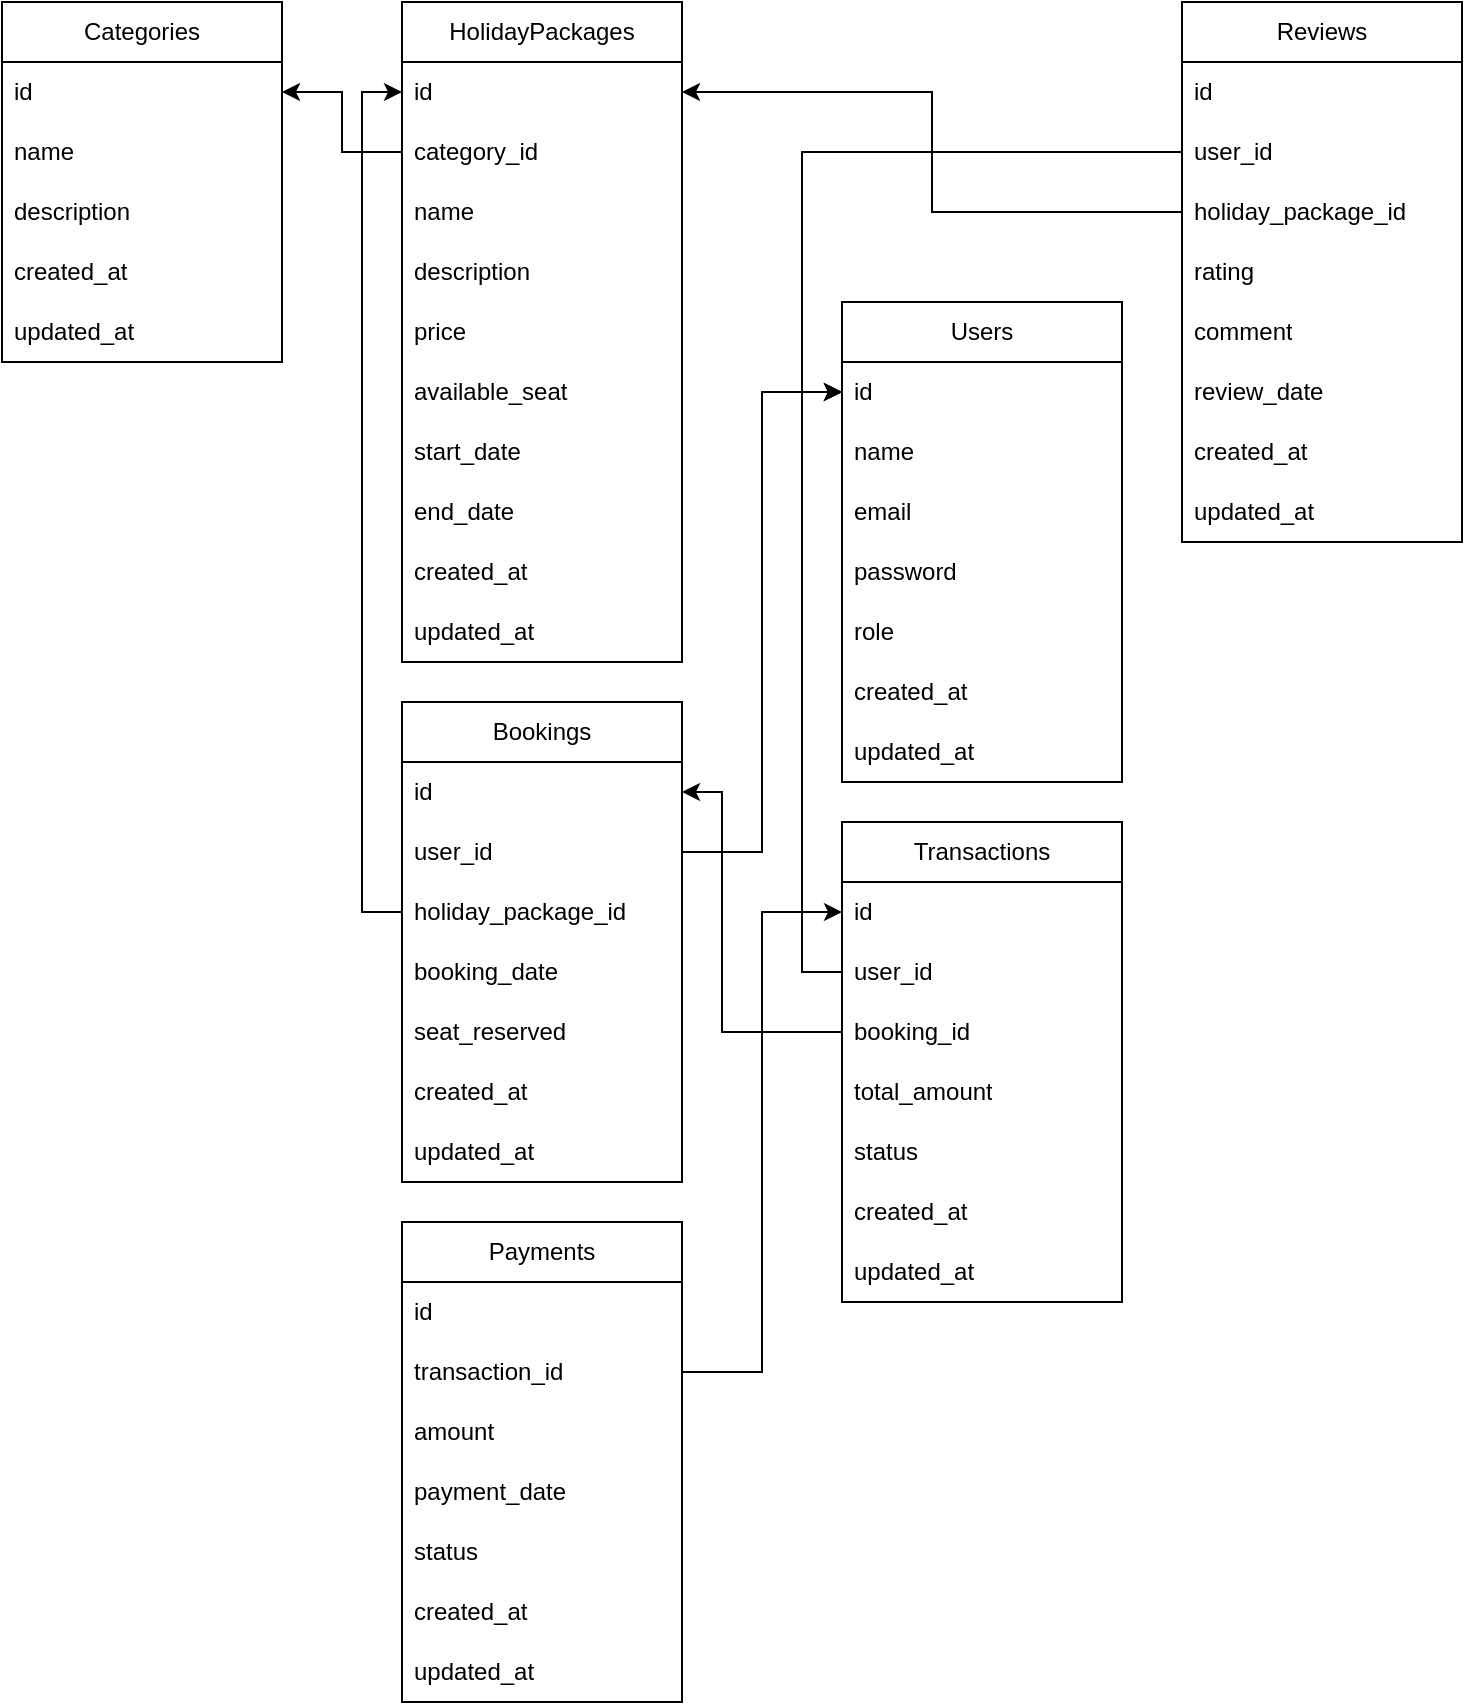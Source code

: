 <mxfile version="24.7.8">
  <diagram name="Page-1" id="SbK8zvSS6PXJSCFm1-6q">
    <mxGraphModel dx="1650" dy="884" grid="1" gridSize="10" guides="1" tooltips="1" connect="1" arrows="1" fold="1" page="1" pageScale="1" pageWidth="827" pageHeight="1169" background="#FFFFFF" math="0" shadow="0">
      <root>
        <mxCell id="0" />
        <mxCell id="1" parent="0" />
        <mxCell id="3TBXSB_3K8DL8CwAa0cg-7" value="Users" style="swimlane;fontStyle=0;childLayout=stackLayout;horizontal=1;startSize=30;horizontalStack=0;resizeParent=1;resizeParentMax=0;resizeLast=0;collapsible=1;marginBottom=0;whiteSpace=wrap;html=1;" vertex="1" parent="1">
          <mxGeometry x="490" y="320" width="140" height="240" as="geometry" />
        </mxCell>
        <mxCell id="3TBXSB_3K8DL8CwAa0cg-8" value="id" style="text;strokeColor=none;fillColor=none;align=left;verticalAlign=middle;spacingLeft=4;spacingRight=4;overflow=hidden;points=[[0,0.5],[1,0.5]];portConstraint=eastwest;rotatable=0;whiteSpace=wrap;html=1;" vertex="1" parent="3TBXSB_3K8DL8CwAa0cg-7">
          <mxGeometry y="30" width="140" height="30" as="geometry" />
        </mxCell>
        <mxCell id="3TBXSB_3K8DL8CwAa0cg-9" value="name" style="text;strokeColor=none;fillColor=none;align=left;verticalAlign=middle;spacingLeft=4;spacingRight=4;overflow=hidden;points=[[0,0.5],[1,0.5]];portConstraint=eastwest;rotatable=0;whiteSpace=wrap;html=1;" vertex="1" parent="3TBXSB_3K8DL8CwAa0cg-7">
          <mxGeometry y="60" width="140" height="30" as="geometry" />
        </mxCell>
        <mxCell id="3TBXSB_3K8DL8CwAa0cg-10" value="email" style="text;strokeColor=none;fillColor=none;align=left;verticalAlign=middle;spacingLeft=4;spacingRight=4;overflow=hidden;points=[[0,0.5],[1,0.5]];portConstraint=eastwest;rotatable=0;whiteSpace=wrap;html=1;" vertex="1" parent="3TBXSB_3K8DL8CwAa0cg-7">
          <mxGeometry y="90" width="140" height="30" as="geometry" />
        </mxCell>
        <mxCell id="3TBXSB_3K8DL8CwAa0cg-11" value="password" style="text;strokeColor=none;fillColor=none;align=left;verticalAlign=middle;spacingLeft=4;spacingRight=4;overflow=hidden;points=[[0,0.5],[1,0.5]];portConstraint=eastwest;rotatable=0;whiteSpace=wrap;html=1;" vertex="1" parent="3TBXSB_3K8DL8CwAa0cg-7">
          <mxGeometry y="120" width="140" height="30" as="geometry" />
        </mxCell>
        <mxCell id="3TBXSB_3K8DL8CwAa0cg-14" value="role" style="text;strokeColor=none;fillColor=none;align=left;verticalAlign=middle;spacingLeft=4;spacingRight=4;overflow=hidden;points=[[0,0.5],[1,0.5]];portConstraint=eastwest;rotatable=0;whiteSpace=wrap;html=1;" vertex="1" parent="3TBXSB_3K8DL8CwAa0cg-7">
          <mxGeometry y="150" width="140" height="30" as="geometry" />
        </mxCell>
        <mxCell id="3TBXSB_3K8DL8CwAa0cg-12" value="created_at" style="text;strokeColor=none;fillColor=none;align=left;verticalAlign=middle;spacingLeft=4;spacingRight=4;overflow=hidden;points=[[0,0.5],[1,0.5]];portConstraint=eastwest;rotatable=0;whiteSpace=wrap;html=1;" vertex="1" parent="3TBXSB_3K8DL8CwAa0cg-7">
          <mxGeometry y="180" width="140" height="30" as="geometry" />
        </mxCell>
        <mxCell id="3TBXSB_3K8DL8CwAa0cg-13" value="updated_at" style="text;strokeColor=none;fillColor=none;align=left;verticalAlign=middle;spacingLeft=4;spacingRight=4;overflow=hidden;points=[[0,0.5],[1,0.5]];portConstraint=eastwest;rotatable=0;whiteSpace=wrap;html=1;" vertex="1" parent="3TBXSB_3K8DL8CwAa0cg-7">
          <mxGeometry y="210" width="140" height="30" as="geometry" />
        </mxCell>
        <mxCell id="3TBXSB_3K8DL8CwAa0cg-15" value="Categories" style="swimlane;fontStyle=0;childLayout=stackLayout;horizontal=1;startSize=30;horizontalStack=0;resizeParent=1;resizeParentMax=0;resizeLast=0;collapsible=1;marginBottom=0;whiteSpace=wrap;html=1;" vertex="1" parent="1">
          <mxGeometry x="70" y="170" width="140" height="180" as="geometry" />
        </mxCell>
        <mxCell id="3TBXSB_3K8DL8CwAa0cg-16" value="id" style="text;strokeColor=none;fillColor=none;align=left;verticalAlign=middle;spacingLeft=4;spacingRight=4;overflow=hidden;points=[[0,0.5],[1,0.5]];portConstraint=eastwest;rotatable=0;whiteSpace=wrap;html=1;" vertex="1" parent="3TBXSB_3K8DL8CwAa0cg-15">
          <mxGeometry y="30" width="140" height="30" as="geometry" />
        </mxCell>
        <mxCell id="3TBXSB_3K8DL8CwAa0cg-17" value="name" style="text;strokeColor=none;fillColor=none;align=left;verticalAlign=middle;spacingLeft=4;spacingRight=4;overflow=hidden;points=[[0,0.5],[1,0.5]];portConstraint=eastwest;rotatable=0;whiteSpace=wrap;html=1;" vertex="1" parent="3TBXSB_3K8DL8CwAa0cg-15">
          <mxGeometry y="60" width="140" height="30" as="geometry" />
        </mxCell>
        <mxCell id="3TBXSB_3K8DL8CwAa0cg-18" value="description" style="text;strokeColor=none;fillColor=none;align=left;verticalAlign=middle;spacingLeft=4;spacingRight=4;overflow=hidden;points=[[0,0.5],[1,0.5]];portConstraint=eastwest;rotatable=0;whiteSpace=wrap;html=1;" vertex="1" parent="3TBXSB_3K8DL8CwAa0cg-15">
          <mxGeometry y="90" width="140" height="30" as="geometry" />
        </mxCell>
        <mxCell id="3TBXSB_3K8DL8CwAa0cg-21" value="created_at" style="text;strokeColor=none;fillColor=none;align=left;verticalAlign=middle;spacingLeft=4;spacingRight=4;overflow=hidden;points=[[0,0.5],[1,0.5]];portConstraint=eastwest;rotatable=0;whiteSpace=wrap;html=1;" vertex="1" parent="3TBXSB_3K8DL8CwAa0cg-15">
          <mxGeometry y="120" width="140" height="30" as="geometry" />
        </mxCell>
        <mxCell id="3TBXSB_3K8DL8CwAa0cg-22" value="updated_at" style="text;strokeColor=none;fillColor=none;align=left;verticalAlign=middle;spacingLeft=4;spacingRight=4;overflow=hidden;points=[[0,0.5],[1,0.5]];portConstraint=eastwest;rotatable=0;whiteSpace=wrap;html=1;" vertex="1" parent="3TBXSB_3K8DL8CwAa0cg-15">
          <mxGeometry y="150" width="140" height="30" as="geometry" />
        </mxCell>
        <mxCell id="3TBXSB_3K8DL8CwAa0cg-23" value="HolidayPackages" style="swimlane;fontStyle=0;childLayout=stackLayout;horizontal=1;startSize=30;horizontalStack=0;resizeParent=1;resizeParentMax=0;resizeLast=0;collapsible=1;marginBottom=0;whiteSpace=wrap;html=1;" vertex="1" parent="1">
          <mxGeometry x="270" y="170" width="140" height="330" as="geometry" />
        </mxCell>
        <mxCell id="3TBXSB_3K8DL8CwAa0cg-24" value="id" style="text;strokeColor=none;fillColor=none;align=left;verticalAlign=middle;spacingLeft=4;spacingRight=4;overflow=hidden;points=[[0,0.5],[1,0.5]];portConstraint=eastwest;rotatable=0;whiteSpace=wrap;html=1;" vertex="1" parent="3TBXSB_3K8DL8CwAa0cg-23">
          <mxGeometry y="30" width="140" height="30" as="geometry" />
        </mxCell>
        <mxCell id="3TBXSB_3K8DL8CwAa0cg-25" value="category_id" style="text;strokeColor=none;fillColor=none;align=left;verticalAlign=middle;spacingLeft=4;spacingRight=4;overflow=hidden;points=[[0,0.5],[1,0.5]];portConstraint=eastwest;rotatable=0;whiteSpace=wrap;html=1;" vertex="1" parent="3TBXSB_3K8DL8CwAa0cg-23">
          <mxGeometry y="60" width="140" height="30" as="geometry" />
        </mxCell>
        <mxCell id="3TBXSB_3K8DL8CwAa0cg-26" value="name" style="text;strokeColor=none;fillColor=none;align=left;verticalAlign=middle;spacingLeft=4;spacingRight=4;overflow=hidden;points=[[0,0.5],[1,0.5]];portConstraint=eastwest;rotatable=0;whiteSpace=wrap;html=1;" vertex="1" parent="3TBXSB_3K8DL8CwAa0cg-23">
          <mxGeometry y="90" width="140" height="30" as="geometry" />
        </mxCell>
        <mxCell id="3TBXSB_3K8DL8CwAa0cg-27" value="description" style="text;strokeColor=none;fillColor=none;align=left;verticalAlign=middle;spacingLeft=4;spacingRight=4;overflow=hidden;points=[[0,0.5],[1,0.5]];portConstraint=eastwest;rotatable=0;whiteSpace=wrap;html=1;" vertex="1" parent="3TBXSB_3K8DL8CwAa0cg-23">
          <mxGeometry y="120" width="140" height="30" as="geometry" />
        </mxCell>
        <mxCell id="3TBXSB_3K8DL8CwAa0cg-28" value="price" style="text;strokeColor=none;fillColor=none;align=left;verticalAlign=middle;spacingLeft=4;spacingRight=4;overflow=hidden;points=[[0,0.5],[1,0.5]];portConstraint=eastwest;rotatable=0;whiteSpace=wrap;html=1;" vertex="1" parent="3TBXSB_3K8DL8CwAa0cg-23">
          <mxGeometry y="150" width="140" height="30" as="geometry" />
        </mxCell>
        <mxCell id="3TBXSB_3K8DL8CwAa0cg-31" value="available_seat" style="text;strokeColor=none;fillColor=none;align=left;verticalAlign=middle;spacingLeft=4;spacingRight=4;overflow=hidden;points=[[0,0.5],[1,0.5]];portConstraint=eastwest;rotatable=0;whiteSpace=wrap;html=1;" vertex="1" parent="3TBXSB_3K8DL8CwAa0cg-23">
          <mxGeometry y="180" width="140" height="30" as="geometry" />
        </mxCell>
        <mxCell id="3TBXSB_3K8DL8CwAa0cg-32" value="start_date" style="text;strokeColor=none;fillColor=none;align=left;verticalAlign=middle;spacingLeft=4;spacingRight=4;overflow=hidden;points=[[0,0.5],[1,0.5]];portConstraint=eastwest;rotatable=0;whiteSpace=wrap;html=1;" vertex="1" parent="3TBXSB_3K8DL8CwAa0cg-23">
          <mxGeometry y="210" width="140" height="30" as="geometry" />
        </mxCell>
        <mxCell id="3TBXSB_3K8DL8CwAa0cg-34" value="end_date" style="text;strokeColor=none;fillColor=none;align=left;verticalAlign=middle;spacingLeft=4;spacingRight=4;overflow=hidden;points=[[0,0.5],[1,0.5]];portConstraint=eastwest;rotatable=0;whiteSpace=wrap;html=1;" vertex="1" parent="3TBXSB_3K8DL8CwAa0cg-23">
          <mxGeometry y="240" width="140" height="30" as="geometry" />
        </mxCell>
        <mxCell id="3TBXSB_3K8DL8CwAa0cg-29" value="created_at" style="text;strokeColor=none;fillColor=none;align=left;verticalAlign=middle;spacingLeft=4;spacingRight=4;overflow=hidden;points=[[0,0.5],[1,0.5]];portConstraint=eastwest;rotatable=0;whiteSpace=wrap;html=1;" vertex="1" parent="3TBXSB_3K8DL8CwAa0cg-23">
          <mxGeometry y="270" width="140" height="30" as="geometry" />
        </mxCell>
        <mxCell id="3TBXSB_3K8DL8CwAa0cg-30" value="updated_at" style="text;strokeColor=none;fillColor=none;align=left;verticalAlign=middle;spacingLeft=4;spacingRight=4;overflow=hidden;points=[[0,0.5],[1,0.5]];portConstraint=eastwest;rotatable=0;whiteSpace=wrap;html=1;" vertex="1" parent="3TBXSB_3K8DL8CwAa0cg-23">
          <mxGeometry y="300" width="140" height="30" as="geometry" />
        </mxCell>
        <mxCell id="3TBXSB_3K8DL8CwAa0cg-36" value="Bookings" style="swimlane;fontStyle=0;childLayout=stackLayout;horizontal=1;startSize=30;horizontalStack=0;resizeParent=1;resizeParentMax=0;resizeLast=0;collapsible=1;marginBottom=0;whiteSpace=wrap;html=1;" vertex="1" parent="1">
          <mxGeometry x="270" y="520" width="140" height="240" as="geometry" />
        </mxCell>
        <mxCell id="3TBXSB_3K8DL8CwAa0cg-37" value="id" style="text;strokeColor=none;fillColor=none;align=left;verticalAlign=middle;spacingLeft=4;spacingRight=4;overflow=hidden;points=[[0,0.5],[1,0.5]];portConstraint=eastwest;rotatable=0;whiteSpace=wrap;html=1;" vertex="1" parent="3TBXSB_3K8DL8CwAa0cg-36">
          <mxGeometry y="30" width="140" height="30" as="geometry" />
        </mxCell>
        <mxCell id="3TBXSB_3K8DL8CwAa0cg-38" value="user_id" style="text;strokeColor=none;fillColor=none;align=left;verticalAlign=middle;spacingLeft=4;spacingRight=4;overflow=hidden;points=[[0,0.5],[1,0.5]];portConstraint=eastwest;rotatable=0;whiteSpace=wrap;html=1;" vertex="1" parent="3TBXSB_3K8DL8CwAa0cg-36">
          <mxGeometry y="60" width="140" height="30" as="geometry" />
        </mxCell>
        <mxCell id="3TBXSB_3K8DL8CwAa0cg-39" value="holiday_package_id" style="text;strokeColor=none;fillColor=none;align=left;verticalAlign=middle;spacingLeft=4;spacingRight=4;overflow=hidden;points=[[0,0.5],[1,0.5]];portConstraint=eastwest;rotatable=0;whiteSpace=wrap;html=1;" vertex="1" parent="3TBXSB_3K8DL8CwAa0cg-36">
          <mxGeometry y="90" width="140" height="30" as="geometry" />
        </mxCell>
        <mxCell id="3TBXSB_3K8DL8CwAa0cg-40" value="booking_date" style="text;strokeColor=none;fillColor=none;align=left;verticalAlign=middle;spacingLeft=4;spacingRight=4;overflow=hidden;points=[[0,0.5],[1,0.5]];portConstraint=eastwest;rotatable=0;whiteSpace=wrap;html=1;" vertex="1" parent="3TBXSB_3K8DL8CwAa0cg-36">
          <mxGeometry y="120" width="140" height="30" as="geometry" />
        </mxCell>
        <mxCell id="3TBXSB_3K8DL8CwAa0cg-41" value="seat_reserved" style="text;strokeColor=none;fillColor=none;align=left;verticalAlign=middle;spacingLeft=4;spacingRight=4;overflow=hidden;points=[[0,0.5],[1,0.5]];portConstraint=eastwest;rotatable=0;whiteSpace=wrap;html=1;" vertex="1" parent="3TBXSB_3K8DL8CwAa0cg-36">
          <mxGeometry y="150" width="140" height="30" as="geometry" />
        </mxCell>
        <mxCell id="3TBXSB_3K8DL8CwAa0cg-45" value="created_at" style="text;strokeColor=none;fillColor=none;align=left;verticalAlign=middle;spacingLeft=4;spacingRight=4;overflow=hidden;points=[[0,0.5],[1,0.5]];portConstraint=eastwest;rotatable=0;whiteSpace=wrap;html=1;" vertex="1" parent="3TBXSB_3K8DL8CwAa0cg-36">
          <mxGeometry y="180" width="140" height="30" as="geometry" />
        </mxCell>
        <mxCell id="3TBXSB_3K8DL8CwAa0cg-46" value="updated_at" style="text;strokeColor=none;fillColor=none;align=left;verticalAlign=middle;spacingLeft=4;spacingRight=4;overflow=hidden;points=[[0,0.5],[1,0.5]];portConstraint=eastwest;rotatable=0;whiteSpace=wrap;html=1;" vertex="1" parent="3TBXSB_3K8DL8CwAa0cg-36">
          <mxGeometry y="210" width="140" height="30" as="geometry" />
        </mxCell>
        <mxCell id="3TBXSB_3K8DL8CwAa0cg-47" style="edgeStyle=orthogonalEdgeStyle;rounded=0;orthogonalLoop=1;jettySize=auto;html=1;entryX=0;entryY=0.5;entryDx=0;entryDy=0;" edge="1" parent="1" source="3TBXSB_3K8DL8CwAa0cg-38" target="3TBXSB_3K8DL8CwAa0cg-8">
          <mxGeometry relative="1" as="geometry" />
        </mxCell>
        <mxCell id="3TBXSB_3K8DL8CwAa0cg-49" value="Transactions" style="swimlane;fontStyle=0;childLayout=stackLayout;horizontal=1;startSize=30;horizontalStack=0;resizeParent=1;resizeParentMax=0;resizeLast=0;collapsible=1;marginBottom=0;whiteSpace=wrap;html=1;" vertex="1" parent="1">
          <mxGeometry x="490" y="580" width="140" height="240" as="geometry" />
        </mxCell>
        <mxCell id="3TBXSB_3K8DL8CwAa0cg-50" value="id" style="text;strokeColor=none;fillColor=none;align=left;verticalAlign=middle;spacingLeft=4;spacingRight=4;overflow=hidden;points=[[0,0.5],[1,0.5]];portConstraint=eastwest;rotatable=0;whiteSpace=wrap;html=1;" vertex="1" parent="3TBXSB_3K8DL8CwAa0cg-49">
          <mxGeometry y="30" width="140" height="30" as="geometry" />
        </mxCell>
        <mxCell id="3TBXSB_3K8DL8CwAa0cg-51" value="user_id" style="text;strokeColor=none;fillColor=none;align=left;verticalAlign=middle;spacingLeft=4;spacingRight=4;overflow=hidden;points=[[0,0.5],[1,0.5]];portConstraint=eastwest;rotatable=0;whiteSpace=wrap;html=1;" vertex="1" parent="3TBXSB_3K8DL8CwAa0cg-49">
          <mxGeometry y="60" width="140" height="30" as="geometry" />
        </mxCell>
        <mxCell id="3TBXSB_3K8DL8CwAa0cg-52" value="booking_id" style="text;strokeColor=none;fillColor=none;align=left;verticalAlign=middle;spacingLeft=4;spacingRight=4;overflow=hidden;points=[[0,0.5],[1,0.5]];portConstraint=eastwest;rotatable=0;whiteSpace=wrap;html=1;" vertex="1" parent="3TBXSB_3K8DL8CwAa0cg-49">
          <mxGeometry y="90" width="140" height="30" as="geometry" />
        </mxCell>
        <mxCell id="3TBXSB_3K8DL8CwAa0cg-53" value="total_amount" style="text;strokeColor=none;fillColor=none;align=left;verticalAlign=middle;spacingLeft=4;spacingRight=4;overflow=hidden;points=[[0,0.5],[1,0.5]];portConstraint=eastwest;rotatable=0;whiteSpace=wrap;html=1;" vertex="1" parent="3TBXSB_3K8DL8CwAa0cg-49">
          <mxGeometry y="120" width="140" height="30" as="geometry" />
        </mxCell>
        <mxCell id="3TBXSB_3K8DL8CwAa0cg-54" value="status" style="text;strokeColor=none;fillColor=none;align=left;verticalAlign=middle;spacingLeft=4;spacingRight=4;overflow=hidden;points=[[0,0.5],[1,0.5]];portConstraint=eastwest;rotatable=0;whiteSpace=wrap;html=1;" vertex="1" parent="3TBXSB_3K8DL8CwAa0cg-49">
          <mxGeometry y="150" width="140" height="30" as="geometry" />
        </mxCell>
        <mxCell id="3TBXSB_3K8DL8CwAa0cg-55" value="created_at" style="text;strokeColor=none;fillColor=none;align=left;verticalAlign=middle;spacingLeft=4;spacingRight=4;overflow=hidden;points=[[0,0.5],[1,0.5]];portConstraint=eastwest;rotatable=0;whiteSpace=wrap;html=1;" vertex="1" parent="3TBXSB_3K8DL8CwAa0cg-49">
          <mxGeometry y="180" width="140" height="30" as="geometry" />
        </mxCell>
        <mxCell id="3TBXSB_3K8DL8CwAa0cg-56" value="updated_at" style="text;strokeColor=none;fillColor=none;align=left;verticalAlign=middle;spacingLeft=4;spacingRight=4;overflow=hidden;points=[[0,0.5],[1,0.5]];portConstraint=eastwest;rotatable=0;whiteSpace=wrap;html=1;" vertex="1" parent="3TBXSB_3K8DL8CwAa0cg-49">
          <mxGeometry y="210" width="140" height="30" as="geometry" />
        </mxCell>
        <mxCell id="3TBXSB_3K8DL8CwAa0cg-58" style="edgeStyle=orthogonalEdgeStyle;rounded=0;orthogonalLoop=1;jettySize=auto;html=1;entryX=0;entryY=0.5;entryDx=0;entryDy=0;" edge="1" parent="1" source="3TBXSB_3K8DL8CwAa0cg-51" target="3TBXSB_3K8DL8CwAa0cg-8">
          <mxGeometry relative="1" as="geometry" />
        </mxCell>
        <mxCell id="3TBXSB_3K8DL8CwAa0cg-59" style="edgeStyle=orthogonalEdgeStyle;rounded=0;orthogonalLoop=1;jettySize=auto;html=1;entryX=1;entryY=0.5;entryDx=0;entryDy=0;" edge="1" parent="1" source="3TBXSB_3K8DL8CwAa0cg-52" target="3TBXSB_3K8DL8CwAa0cg-37">
          <mxGeometry relative="1" as="geometry">
            <Array as="points">
              <mxPoint x="430" y="685" />
              <mxPoint x="430" y="565" />
            </Array>
          </mxGeometry>
        </mxCell>
        <mxCell id="3TBXSB_3K8DL8CwAa0cg-60" value="Payments" style="swimlane;fontStyle=0;childLayout=stackLayout;horizontal=1;startSize=30;horizontalStack=0;resizeParent=1;resizeParentMax=0;resizeLast=0;collapsible=1;marginBottom=0;whiteSpace=wrap;html=1;" vertex="1" parent="1">
          <mxGeometry x="270" y="780" width="140" height="240" as="geometry" />
        </mxCell>
        <mxCell id="3TBXSB_3K8DL8CwAa0cg-61" value="id" style="text;strokeColor=none;fillColor=none;align=left;verticalAlign=middle;spacingLeft=4;spacingRight=4;overflow=hidden;points=[[0,0.5],[1,0.5]];portConstraint=eastwest;rotatable=0;whiteSpace=wrap;html=1;" vertex="1" parent="3TBXSB_3K8DL8CwAa0cg-60">
          <mxGeometry y="30" width="140" height="30" as="geometry" />
        </mxCell>
        <mxCell id="3TBXSB_3K8DL8CwAa0cg-62" value="transaction_id" style="text;strokeColor=none;fillColor=none;align=left;verticalAlign=middle;spacingLeft=4;spacingRight=4;overflow=hidden;points=[[0,0.5],[1,0.5]];portConstraint=eastwest;rotatable=0;whiteSpace=wrap;html=1;" vertex="1" parent="3TBXSB_3K8DL8CwAa0cg-60">
          <mxGeometry y="60" width="140" height="30" as="geometry" />
        </mxCell>
        <mxCell id="3TBXSB_3K8DL8CwAa0cg-63" value="amount" style="text;strokeColor=none;fillColor=none;align=left;verticalAlign=middle;spacingLeft=4;spacingRight=4;overflow=hidden;points=[[0,0.5],[1,0.5]];portConstraint=eastwest;rotatable=0;whiteSpace=wrap;html=1;" vertex="1" parent="3TBXSB_3K8DL8CwAa0cg-60">
          <mxGeometry y="90" width="140" height="30" as="geometry" />
        </mxCell>
        <mxCell id="3TBXSB_3K8DL8CwAa0cg-64" value="payment_date" style="text;strokeColor=none;fillColor=none;align=left;verticalAlign=middle;spacingLeft=4;spacingRight=4;overflow=hidden;points=[[0,0.5],[1,0.5]];portConstraint=eastwest;rotatable=0;whiteSpace=wrap;html=1;" vertex="1" parent="3TBXSB_3K8DL8CwAa0cg-60">
          <mxGeometry y="120" width="140" height="30" as="geometry" />
        </mxCell>
        <mxCell id="3TBXSB_3K8DL8CwAa0cg-65" value="status" style="text;strokeColor=none;fillColor=none;align=left;verticalAlign=middle;spacingLeft=4;spacingRight=4;overflow=hidden;points=[[0,0.5],[1,0.5]];portConstraint=eastwest;rotatable=0;whiteSpace=wrap;html=1;" vertex="1" parent="3TBXSB_3K8DL8CwAa0cg-60">
          <mxGeometry y="150" width="140" height="30" as="geometry" />
        </mxCell>
        <mxCell id="3TBXSB_3K8DL8CwAa0cg-66" value="created_at" style="text;strokeColor=none;fillColor=none;align=left;verticalAlign=middle;spacingLeft=4;spacingRight=4;overflow=hidden;points=[[0,0.5],[1,0.5]];portConstraint=eastwest;rotatable=0;whiteSpace=wrap;html=1;" vertex="1" parent="3TBXSB_3K8DL8CwAa0cg-60">
          <mxGeometry y="180" width="140" height="30" as="geometry" />
        </mxCell>
        <mxCell id="3TBXSB_3K8DL8CwAa0cg-67" value="updated_at" style="text;strokeColor=none;fillColor=none;align=left;verticalAlign=middle;spacingLeft=4;spacingRight=4;overflow=hidden;points=[[0,0.5],[1,0.5]];portConstraint=eastwest;rotatable=0;whiteSpace=wrap;html=1;" vertex="1" parent="3TBXSB_3K8DL8CwAa0cg-60">
          <mxGeometry y="210" width="140" height="30" as="geometry" />
        </mxCell>
        <mxCell id="3TBXSB_3K8DL8CwAa0cg-68" style="edgeStyle=orthogonalEdgeStyle;rounded=0;orthogonalLoop=1;jettySize=auto;html=1;entryX=0;entryY=0.5;entryDx=0;entryDy=0;" edge="1" parent="1" source="3TBXSB_3K8DL8CwAa0cg-62" target="3TBXSB_3K8DL8CwAa0cg-50">
          <mxGeometry relative="1" as="geometry" />
        </mxCell>
        <mxCell id="3TBXSB_3K8DL8CwAa0cg-69" style="edgeStyle=orthogonalEdgeStyle;rounded=0;orthogonalLoop=1;jettySize=auto;html=1;entryX=1;entryY=0.5;entryDx=0;entryDy=0;" edge="1" parent="1" source="3TBXSB_3K8DL8CwAa0cg-25" target="3TBXSB_3K8DL8CwAa0cg-16">
          <mxGeometry relative="1" as="geometry" />
        </mxCell>
        <mxCell id="3TBXSB_3K8DL8CwAa0cg-70" style="edgeStyle=orthogonalEdgeStyle;rounded=0;orthogonalLoop=1;jettySize=auto;html=1;entryX=0;entryY=0.5;entryDx=0;entryDy=0;" edge="1" parent="1" source="3TBXSB_3K8DL8CwAa0cg-39" target="3TBXSB_3K8DL8CwAa0cg-24">
          <mxGeometry relative="1" as="geometry" />
        </mxCell>
        <mxCell id="3TBXSB_3K8DL8CwAa0cg-71" value="Reviews" style="swimlane;fontStyle=0;childLayout=stackLayout;horizontal=1;startSize=30;horizontalStack=0;resizeParent=1;resizeParentMax=0;resizeLast=0;collapsible=1;marginBottom=0;whiteSpace=wrap;html=1;" vertex="1" parent="1">
          <mxGeometry x="660" y="170" width="140" height="270" as="geometry" />
        </mxCell>
        <mxCell id="3TBXSB_3K8DL8CwAa0cg-72" value="id" style="text;strokeColor=none;fillColor=none;align=left;verticalAlign=middle;spacingLeft=4;spacingRight=4;overflow=hidden;points=[[0,0.5],[1,0.5]];portConstraint=eastwest;rotatable=0;whiteSpace=wrap;html=1;" vertex="1" parent="3TBXSB_3K8DL8CwAa0cg-71">
          <mxGeometry y="30" width="140" height="30" as="geometry" />
        </mxCell>
        <mxCell id="3TBXSB_3K8DL8CwAa0cg-73" value="user_id" style="text;strokeColor=none;fillColor=none;align=left;verticalAlign=middle;spacingLeft=4;spacingRight=4;overflow=hidden;points=[[0,0.5],[1,0.5]];portConstraint=eastwest;rotatable=0;whiteSpace=wrap;html=1;" vertex="1" parent="3TBXSB_3K8DL8CwAa0cg-71">
          <mxGeometry y="60" width="140" height="30" as="geometry" />
        </mxCell>
        <mxCell id="3TBXSB_3K8DL8CwAa0cg-74" value="holiday_package_id" style="text;strokeColor=none;fillColor=none;align=left;verticalAlign=middle;spacingLeft=4;spacingRight=4;overflow=hidden;points=[[0,0.5],[1,0.5]];portConstraint=eastwest;rotatable=0;whiteSpace=wrap;html=1;" vertex="1" parent="3TBXSB_3K8DL8CwAa0cg-71">
          <mxGeometry y="90" width="140" height="30" as="geometry" />
        </mxCell>
        <mxCell id="3TBXSB_3K8DL8CwAa0cg-75" value="rating" style="text;strokeColor=none;fillColor=none;align=left;verticalAlign=middle;spacingLeft=4;spacingRight=4;overflow=hidden;points=[[0,0.5],[1,0.5]];portConstraint=eastwest;rotatable=0;whiteSpace=wrap;html=1;" vertex="1" parent="3TBXSB_3K8DL8CwAa0cg-71">
          <mxGeometry y="120" width="140" height="30" as="geometry" />
        </mxCell>
        <mxCell id="3TBXSB_3K8DL8CwAa0cg-76" value="comment" style="text;strokeColor=none;fillColor=none;align=left;verticalAlign=middle;spacingLeft=4;spacingRight=4;overflow=hidden;points=[[0,0.5],[1,0.5]];portConstraint=eastwest;rotatable=0;whiteSpace=wrap;html=1;" vertex="1" parent="3TBXSB_3K8DL8CwAa0cg-71">
          <mxGeometry y="150" width="140" height="30" as="geometry" />
        </mxCell>
        <mxCell id="3TBXSB_3K8DL8CwAa0cg-77" value="review_date" style="text;strokeColor=none;fillColor=none;align=left;verticalAlign=middle;spacingLeft=4;spacingRight=4;overflow=hidden;points=[[0,0.5],[1,0.5]];portConstraint=eastwest;rotatable=0;whiteSpace=wrap;html=1;" vertex="1" parent="3TBXSB_3K8DL8CwAa0cg-71">
          <mxGeometry y="180" width="140" height="30" as="geometry" />
        </mxCell>
        <mxCell id="3TBXSB_3K8DL8CwAa0cg-80" value="created_at" style="text;strokeColor=none;fillColor=none;align=left;verticalAlign=middle;spacingLeft=4;spacingRight=4;overflow=hidden;points=[[0,0.5],[1,0.5]];portConstraint=eastwest;rotatable=0;whiteSpace=wrap;html=1;" vertex="1" parent="3TBXSB_3K8DL8CwAa0cg-71">
          <mxGeometry y="210" width="140" height="30" as="geometry" />
        </mxCell>
        <mxCell id="3TBXSB_3K8DL8CwAa0cg-81" value="updated_at" style="text;strokeColor=none;fillColor=none;align=left;verticalAlign=middle;spacingLeft=4;spacingRight=4;overflow=hidden;points=[[0,0.5],[1,0.5]];portConstraint=eastwest;rotatable=0;whiteSpace=wrap;html=1;" vertex="1" parent="3TBXSB_3K8DL8CwAa0cg-71">
          <mxGeometry y="240" width="140" height="30" as="geometry" />
        </mxCell>
        <mxCell id="3TBXSB_3K8DL8CwAa0cg-82" style="edgeStyle=orthogonalEdgeStyle;rounded=0;orthogonalLoop=1;jettySize=auto;html=1;entryX=0;entryY=0.5;entryDx=0;entryDy=0;" edge="1" parent="1" source="3TBXSB_3K8DL8CwAa0cg-73" target="3TBXSB_3K8DL8CwAa0cg-8">
          <mxGeometry relative="1" as="geometry" />
        </mxCell>
        <mxCell id="3TBXSB_3K8DL8CwAa0cg-83" style="edgeStyle=orthogonalEdgeStyle;rounded=0;orthogonalLoop=1;jettySize=auto;html=1;entryX=1;entryY=0.5;entryDx=0;entryDy=0;" edge="1" parent="1" source="3TBXSB_3K8DL8CwAa0cg-74" target="3TBXSB_3K8DL8CwAa0cg-24">
          <mxGeometry relative="1" as="geometry" />
        </mxCell>
      </root>
    </mxGraphModel>
  </diagram>
</mxfile>
